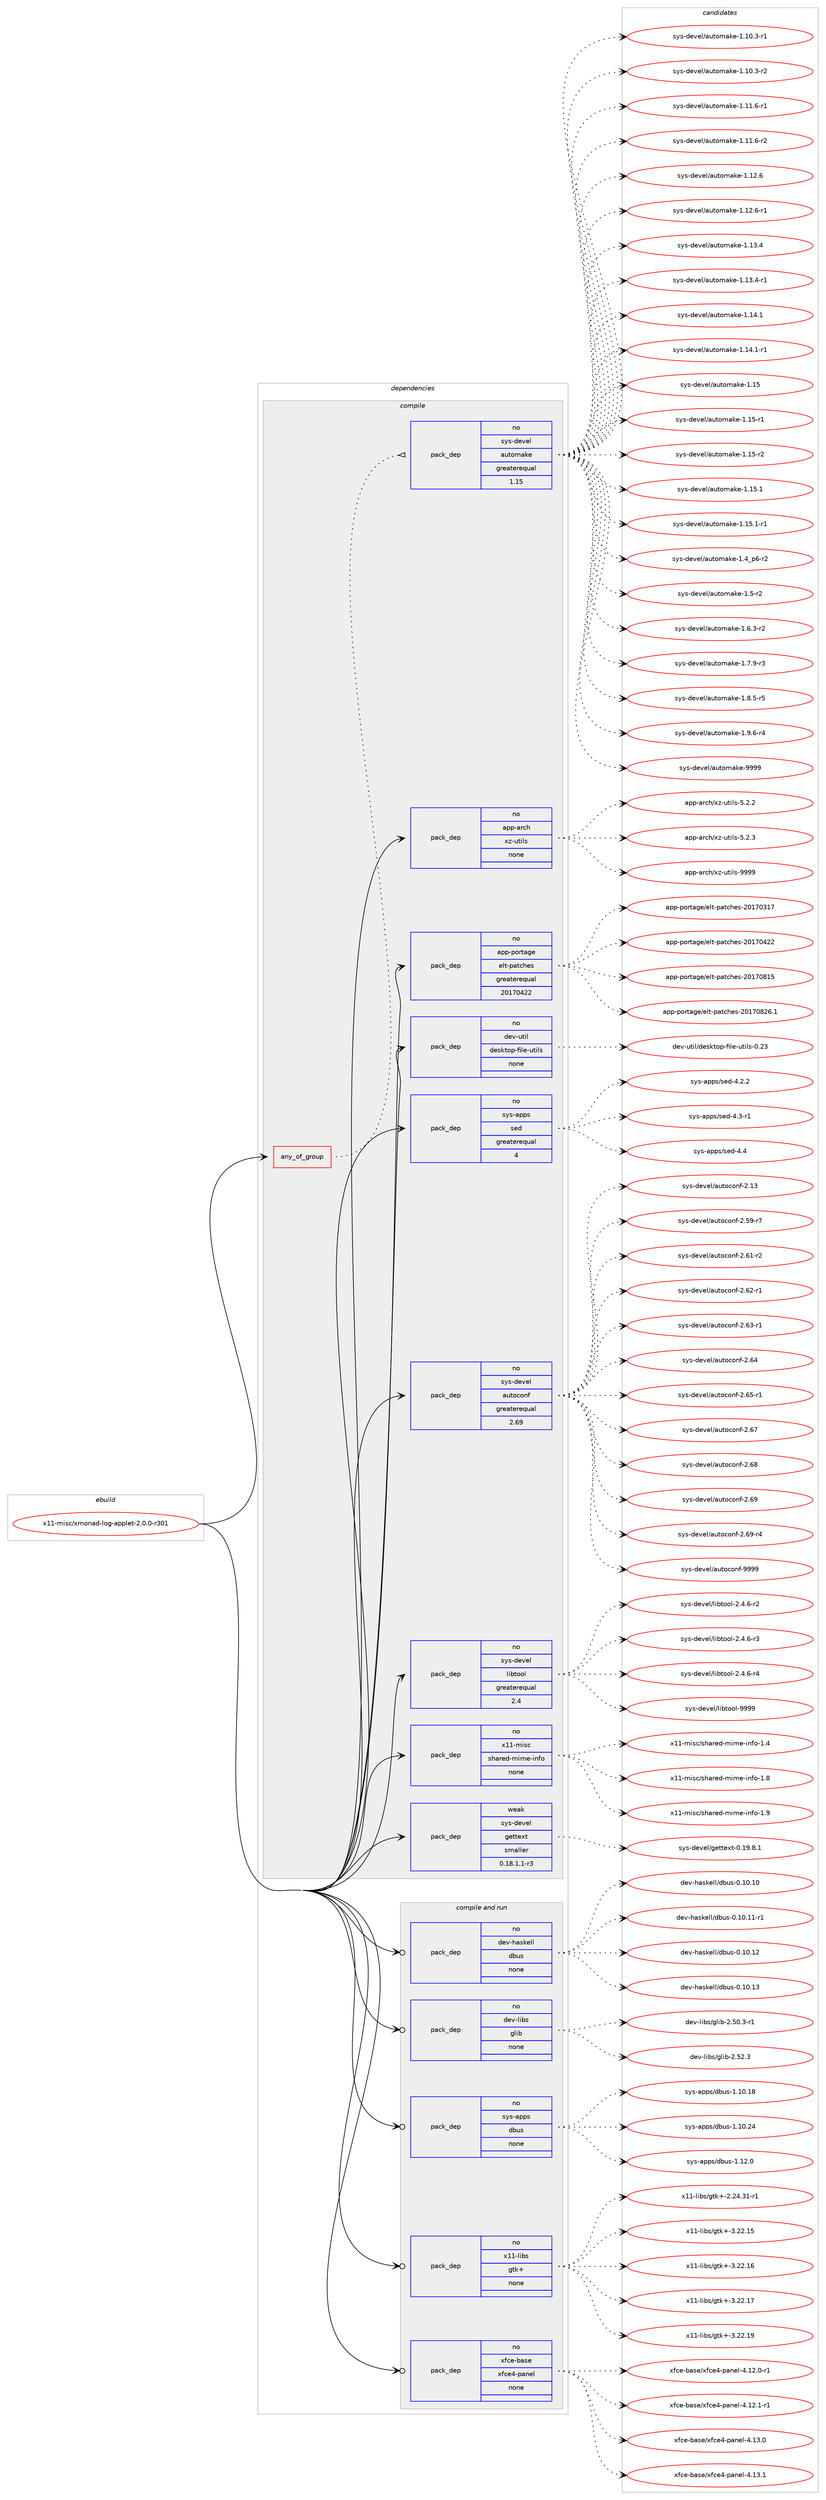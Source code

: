 digraph prolog {

# *************
# Graph options
# *************

newrank=true;
concentrate=true;
compound=true;
graph [rankdir=LR,fontname=Helvetica,fontsize=10,ranksep=1.5];#, ranksep=2.5, nodesep=0.2];
edge  [arrowhead=vee];
node  [fontname=Helvetica,fontsize=10];

# **********
# The ebuild
# **********

subgraph cluster_leftcol {
color=gray;
rank=same;
label=<<i>ebuild</i>>;
id [label="x11-misc/xmonad-log-applet-2.0.0-r301", color=red, width=4, href="../x11-misc/xmonad-log-applet-2.0.0-r301.svg"];
}

# ****************
# The dependencies
# ****************

subgraph cluster_midcol {
color=gray;
label=<<i>dependencies</i>>;
subgraph cluster_compile {
fillcolor="#eeeeee";
style=filled;
label=<<i>compile</i>>;
subgraph any9533 {
dependency525535 [label=<<TABLE BORDER="0" CELLBORDER="1" CELLSPACING="0" CELLPADDING="4"><TR><TD CELLPADDING="10">any_of_group</TD></TR></TABLE>>, shape=none, color=red];subgraph pack392195 {
dependency525536 [label=<<TABLE BORDER="0" CELLBORDER="1" CELLSPACING="0" CELLPADDING="4" WIDTH="220"><TR><TD ROWSPAN="6" CELLPADDING="30">pack_dep</TD></TR><TR><TD WIDTH="110">no</TD></TR><TR><TD>sys-devel</TD></TR><TR><TD>automake</TD></TR><TR><TD>greaterequal</TD></TR><TR><TD>1.15</TD></TR></TABLE>>, shape=none, color=blue];
}
dependency525535:e -> dependency525536:w [weight=20,style="dotted",arrowhead="oinv"];
}
id:e -> dependency525535:w [weight=20,style="solid",arrowhead="vee"];
subgraph pack392196 {
dependency525537 [label=<<TABLE BORDER="0" CELLBORDER="1" CELLSPACING="0" CELLPADDING="4" WIDTH="220"><TR><TD ROWSPAN="6" CELLPADDING="30">pack_dep</TD></TR><TR><TD WIDTH="110">no</TD></TR><TR><TD>app-arch</TD></TR><TR><TD>xz-utils</TD></TR><TR><TD>none</TD></TR><TR><TD></TD></TR></TABLE>>, shape=none, color=blue];
}
id:e -> dependency525537:w [weight=20,style="solid",arrowhead="vee"];
subgraph pack392197 {
dependency525538 [label=<<TABLE BORDER="0" CELLBORDER="1" CELLSPACING="0" CELLPADDING="4" WIDTH="220"><TR><TD ROWSPAN="6" CELLPADDING="30">pack_dep</TD></TR><TR><TD WIDTH="110">no</TD></TR><TR><TD>app-portage</TD></TR><TR><TD>elt-patches</TD></TR><TR><TD>greaterequal</TD></TR><TR><TD>20170422</TD></TR></TABLE>>, shape=none, color=blue];
}
id:e -> dependency525538:w [weight=20,style="solid",arrowhead="vee"];
subgraph pack392198 {
dependency525539 [label=<<TABLE BORDER="0" CELLBORDER="1" CELLSPACING="0" CELLPADDING="4" WIDTH="220"><TR><TD ROWSPAN="6" CELLPADDING="30">pack_dep</TD></TR><TR><TD WIDTH="110">no</TD></TR><TR><TD>dev-util</TD></TR><TR><TD>desktop-file-utils</TD></TR><TR><TD>none</TD></TR><TR><TD></TD></TR></TABLE>>, shape=none, color=blue];
}
id:e -> dependency525539:w [weight=20,style="solid",arrowhead="vee"];
subgraph pack392199 {
dependency525540 [label=<<TABLE BORDER="0" CELLBORDER="1" CELLSPACING="0" CELLPADDING="4" WIDTH="220"><TR><TD ROWSPAN="6" CELLPADDING="30">pack_dep</TD></TR><TR><TD WIDTH="110">no</TD></TR><TR><TD>sys-apps</TD></TR><TR><TD>sed</TD></TR><TR><TD>greaterequal</TD></TR><TR><TD>4</TD></TR></TABLE>>, shape=none, color=blue];
}
id:e -> dependency525540:w [weight=20,style="solid",arrowhead="vee"];
subgraph pack392200 {
dependency525541 [label=<<TABLE BORDER="0" CELLBORDER="1" CELLSPACING="0" CELLPADDING="4" WIDTH="220"><TR><TD ROWSPAN="6" CELLPADDING="30">pack_dep</TD></TR><TR><TD WIDTH="110">no</TD></TR><TR><TD>sys-devel</TD></TR><TR><TD>autoconf</TD></TR><TR><TD>greaterequal</TD></TR><TR><TD>2.69</TD></TR></TABLE>>, shape=none, color=blue];
}
id:e -> dependency525541:w [weight=20,style="solid",arrowhead="vee"];
subgraph pack392201 {
dependency525542 [label=<<TABLE BORDER="0" CELLBORDER="1" CELLSPACING="0" CELLPADDING="4" WIDTH="220"><TR><TD ROWSPAN="6" CELLPADDING="30">pack_dep</TD></TR><TR><TD WIDTH="110">no</TD></TR><TR><TD>sys-devel</TD></TR><TR><TD>libtool</TD></TR><TR><TD>greaterequal</TD></TR><TR><TD>2.4</TD></TR></TABLE>>, shape=none, color=blue];
}
id:e -> dependency525542:w [weight=20,style="solid",arrowhead="vee"];
subgraph pack392202 {
dependency525543 [label=<<TABLE BORDER="0" CELLBORDER="1" CELLSPACING="0" CELLPADDING="4" WIDTH="220"><TR><TD ROWSPAN="6" CELLPADDING="30">pack_dep</TD></TR><TR><TD WIDTH="110">no</TD></TR><TR><TD>x11-misc</TD></TR><TR><TD>shared-mime-info</TD></TR><TR><TD>none</TD></TR><TR><TD></TD></TR></TABLE>>, shape=none, color=blue];
}
id:e -> dependency525543:w [weight=20,style="solid",arrowhead="vee"];
subgraph pack392203 {
dependency525544 [label=<<TABLE BORDER="0" CELLBORDER="1" CELLSPACING="0" CELLPADDING="4" WIDTH="220"><TR><TD ROWSPAN="6" CELLPADDING="30">pack_dep</TD></TR><TR><TD WIDTH="110">weak</TD></TR><TR><TD>sys-devel</TD></TR><TR><TD>gettext</TD></TR><TR><TD>smaller</TD></TR><TR><TD>0.18.1.1-r3</TD></TR></TABLE>>, shape=none, color=blue];
}
id:e -> dependency525544:w [weight=20,style="solid",arrowhead="vee"];
}
subgraph cluster_compileandrun {
fillcolor="#eeeeee";
style=filled;
label=<<i>compile and run</i>>;
subgraph pack392204 {
dependency525545 [label=<<TABLE BORDER="0" CELLBORDER="1" CELLSPACING="0" CELLPADDING="4" WIDTH="220"><TR><TD ROWSPAN="6" CELLPADDING="30">pack_dep</TD></TR><TR><TD WIDTH="110">no</TD></TR><TR><TD>dev-haskell</TD></TR><TR><TD>dbus</TD></TR><TR><TD>none</TD></TR><TR><TD></TD></TR></TABLE>>, shape=none, color=blue];
}
id:e -> dependency525545:w [weight=20,style="solid",arrowhead="odotvee"];
subgraph pack392205 {
dependency525546 [label=<<TABLE BORDER="0" CELLBORDER="1" CELLSPACING="0" CELLPADDING="4" WIDTH="220"><TR><TD ROWSPAN="6" CELLPADDING="30">pack_dep</TD></TR><TR><TD WIDTH="110">no</TD></TR><TR><TD>dev-libs</TD></TR><TR><TD>glib</TD></TR><TR><TD>none</TD></TR><TR><TD></TD></TR></TABLE>>, shape=none, color=blue];
}
id:e -> dependency525546:w [weight=20,style="solid",arrowhead="odotvee"];
subgraph pack392206 {
dependency525547 [label=<<TABLE BORDER="0" CELLBORDER="1" CELLSPACING="0" CELLPADDING="4" WIDTH="220"><TR><TD ROWSPAN="6" CELLPADDING="30">pack_dep</TD></TR><TR><TD WIDTH="110">no</TD></TR><TR><TD>sys-apps</TD></TR><TR><TD>dbus</TD></TR><TR><TD>none</TD></TR><TR><TD></TD></TR></TABLE>>, shape=none, color=blue];
}
id:e -> dependency525547:w [weight=20,style="solid",arrowhead="odotvee"];
subgraph pack392207 {
dependency525548 [label=<<TABLE BORDER="0" CELLBORDER="1" CELLSPACING="0" CELLPADDING="4" WIDTH="220"><TR><TD ROWSPAN="6" CELLPADDING="30">pack_dep</TD></TR><TR><TD WIDTH="110">no</TD></TR><TR><TD>x11-libs</TD></TR><TR><TD>gtk+</TD></TR><TR><TD>none</TD></TR><TR><TD></TD></TR></TABLE>>, shape=none, color=blue];
}
id:e -> dependency525548:w [weight=20,style="solid",arrowhead="odotvee"];
subgraph pack392208 {
dependency525549 [label=<<TABLE BORDER="0" CELLBORDER="1" CELLSPACING="0" CELLPADDING="4" WIDTH="220"><TR><TD ROWSPAN="6" CELLPADDING="30">pack_dep</TD></TR><TR><TD WIDTH="110">no</TD></TR><TR><TD>xfce-base</TD></TR><TR><TD>xfce4-panel</TD></TR><TR><TD>none</TD></TR><TR><TD></TD></TR></TABLE>>, shape=none, color=blue];
}
id:e -> dependency525549:w [weight=20,style="solid",arrowhead="odotvee"];
}
subgraph cluster_run {
fillcolor="#eeeeee";
style=filled;
label=<<i>run</i>>;
}
}

# **************
# The candidates
# **************

subgraph cluster_choices {
rank=same;
color=gray;
label=<<i>candidates</i>>;

subgraph choice392195 {
color=black;
nodesep=1;
choice11512111545100101118101108479711711611110997107101454946494846514511449 [label="sys-devel/automake-1.10.3-r1", color=red, width=4,href="../sys-devel/automake-1.10.3-r1.svg"];
choice11512111545100101118101108479711711611110997107101454946494846514511450 [label="sys-devel/automake-1.10.3-r2", color=red, width=4,href="../sys-devel/automake-1.10.3-r2.svg"];
choice11512111545100101118101108479711711611110997107101454946494946544511449 [label="sys-devel/automake-1.11.6-r1", color=red, width=4,href="../sys-devel/automake-1.11.6-r1.svg"];
choice11512111545100101118101108479711711611110997107101454946494946544511450 [label="sys-devel/automake-1.11.6-r2", color=red, width=4,href="../sys-devel/automake-1.11.6-r2.svg"];
choice1151211154510010111810110847971171161111099710710145494649504654 [label="sys-devel/automake-1.12.6", color=red, width=4,href="../sys-devel/automake-1.12.6.svg"];
choice11512111545100101118101108479711711611110997107101454946495046544511449 [label="sys-devel/automake-1.12.6-r1", color=red, width=4,href="../sys-devel/automake-1.12.6-r1.svg"];
choice1151211154510010111810110847971171161111099710710145494649514652 [label="sys-devel/automake-1.13.4", color=red, width=4,href="../sys-devel/automake-1.13.4.svg"];
choice11512111545100101118101108479711711611110997107101454946495146524511449 [label="sys-devel/automake-1.13.4-r1", color=red, width=4,href="../sys-devel/automake-1.13.4-r1.svg"];
choice1151211154510010111810110847971171161111099710710145494649524649 [label="sys-devel/automake-1.14.1", color=red, width=4,href="../sys-devel/automake-1.14.1.svg"];
choice11512111545100101118101108479711711611110997107101454946495246494511449 [label="sys-devel/automake-1.14.1-r1", color=red, width=4,href="../sys-devel/automake-1.14.1-r1.svg"];
choice115121115451001011181011084797117116111109971071014549464953 [label="sys-devel/automake-1.15", color=red, width=4,href="../sys-devel/automake-1.15.svg"];
choice1151211154510010111810110847971171161111099710710145494649534511449 [label="sys-devel/automake-1.15-r1", color=red, width=4,href="../sys-devel/automake-1.15-r1.svg"];
choice1151211154510010111810110847971171161111099710710145494649534511450 [label="sys-devel/automake-1.15-r2", color=red, width=4,href="../sys-devel/automake-1.15-r2.svg"];
choice1151211154510010111810110847971171161111099710710145494649534649 [label="sys-devel/automake-1.15.1", color=red, width=4,href="../sys-devel/automake-1.15.1.svg"];
choice11512111545100101118101108479711711611110997107101454946495346494511449 [label="sys-devel/automake-1.15.1-r1", color=red, width=4,href="../sys-devel/automake-1.15.1-r1.svg"];
choice115121115451001011181011084797117116111109971071014549465295112544511450 [label="sys-devel/automake-1.4_p6-r2", color=red, width=4,href="../sys-devel/automake-1.4_p6-r2.svg"];
choice11512111545100101118101108479711711611110997107101454946534511450 [label="sys-devel/automake-1.5-r2", color=red, width=4,href="../sys-devel/automake-1.5-r2.svg"];
choice115121115451001011181011084797117116111109971071014549465446514511450 [label="sys-devel/automake-1.6.3-r2", color=red, width=4,href="../sys-devel/automake-1.6.3-r2.svg"];
choice115121115451001011181011084797117116111109971071014549465546574511451 [label="sys-devel/automake-1.7.9-r3", color=red, width=4,href="../sys-devel/automake-1.7.9-r3.svg"];
choice115121115451001011181011084797117116111109971071014549465646534511453 [label="sys-devel/automake-1.8.5-r5", color=red, width=4,href="../sys-devel/automake-1.8.5-r5.svg"];
choice115121115451001011181011084797117116111109971071014549465746544511452 [label="sys-devel/automake-1.9.6-r4", color=red, width=4,href="../sys-devel/automake-1.9.6-r4.svg"];
choice115121115451001011181011084797117116111109971071014557575757 [label="sys-devel/automake-9999", color=red, width=4,href="../sys-devel/automake-9999.svg"];
dependency525536:e -> choice11512111545100101118101108479711711611110997107101454946494846514511449:w [style=dotted,weight="100"];
dependency525536:e -> choice11512111545100101118101108479711711611110997107101454946494846514511450:w [style=dotted,weight="100"];
dependency525536:e -> choice11512111545100101118101108479711711611110997107101454946494946544511449:w [style=dotted,weight="100"];
dependency525536:e -> choice11512111545100101118101108479711711611110997107101454946494946544511450:w [style=dotted,weight="100"];
dependency525536:e -> choice1151211154510010111810110847971171161111099710710145494649504654:w [style=dotted,weight="100"];
dependency525536:e -> choice11512111545100101118101108479711711611110997107101454946495046544511449:w [style=dotted,weight="100"];
dependency525536:e -> choice1151211154510010111810110847971171161111099710710145494649514652:w [style=dotted,weight="100"];
dependency525536:e -> choice11512111545100101118101108479711711611110997107101454946495146524511449:w [style=dotted,weight="100"];
dependency525536:e -> choice1151211154510010111810110847971171161111099710710145494649524649:w [style=dotted,weight="100"];
dependency525536:e -> choice11512111545100101118101108479711711611110997107101454946495246494511449:w [style=dotted,weight="100"];
dependency525536:e -> choice115121115451001011181011084797117116111109971071014549464953:w [style=dotted,weight="100"];
dependency525536:e -> choice1151211154510010111810110847971171161111099710710145494649534511449:w [style=dotted,weight="100"];
dependency525536:e -> choice1151211154510010111810110847971171161111099710710145494649534511450:w [style=dotted,weight="100"];
dependency525536:e -> choice1151211154510010111810110847971171161111099710710145494649534649:w [style=dotted,weight="100"];
dependency525536:e -> choice11512111545100101118101108479711711611110997107101454946495346494511449:w [style=dotted,weight="100"];
dependency525536:e -> choice115121115451001011181011084797117116111109971071014549465295112544511450:w [style=dotted,weight="100"];
dependency525536:e -> choice11512111545100101118101108479711711611110997107101454946534511450:w [style=dotted,weight="100"];
dependency525536:e -> choice115121115451001011181011084797117116111109971071014549465446514511450:w [style=dotted,weight="100"];
dependency525536:e -> choice115121115451001011181011084797117116111109971071014549465546574511451:w [style=dotted,weight="100"];
dependency525536:e -> choice115121115451001011181011084797117116111109971071014549465646534511453:w [style=dotted,weight="100"];
dependency525536:e -> choice115121115451001011181011084797117116111109971071014549465746544511452:w [style=dotted,weight="100"];
dependency525536:e -> choice115121115451001011181011084797117116111109971071014557575757:w [style=dotted,weight="100"];
}
subgraph choice392196 {
color=black;
nodesep=1;
choice971121124597114991044712012245117116105108115455346504650 [label="app-arch/xz-utils-5.2.2", color=red, width=4,href="../app-arch/xz-utils-5.2.2.svg"];
choice971121124597114991044712012245117116105108115455346504651 [label="app-arch/xz-utils-5.2.3", color=red, width=4,href="../app-arch/xz-utils-5.2.3.svg"];
choice9711211245971149910447120122451171161051081154557575757 [label="app-arch/xz-utils-9999", color=red, width=4,href="../app-arch/xz-utils-9999.svg"];
dependency525537:e -> choice971121124597114991044712012245117116105108115455346504650:w [style=dotted,weight="100"];
dependency525537:e -> choice971121124597114991044712012245117116105108115455346504651:w [style=dotted,weight="100"];
dependency525537:e -> choice9711211245971149910447120122451171161051081154557575757:w [style=dotted,weight="100"];
}
subgraph choice392197 {
color=black;
nodesep=1;
choice97112112451121111141169710310147101108116451129711699104101115455048495548514955 [label="app-portage/elt-patches-20170317", color=red, width=4,href="../app-portage/elt-patches-20170317.svg"];
choice97112112451121111141169710310147101108116451129711699104101115455048495548525050 [label="app-portage/elt-patches-20170422", color=red, width=4,href="../app-portage/elt-patches-20170422.svg"];
choice97112112451121111141169710310147101108116451129711699104101115455048495548564953 [label="app-portage/elt-patches-20170815", color=red, width=4,href="../app-portage/elt-patches-20170815.svg"];
choice971121124511211111411697103101471011081164511297116991041011154550484955485650544649 [label="app-portage/elt-patches-20170826.1", color=red, width=4,href="../app-portage/elt-patches-20170826.1.svg"];
dependency525538:e -> choice97112112451121111141169710310147101108116451129711699104101115455048495548514955:w [style=dotted,weight="100"];
dependency525538:e -> choice97112112451121111141169710310147101108116451129711699104101115455048495548525050:w [style=dotted,weight="100"];
dependency525538:e -> choice97112112451121111141169710310147101108116451129711699104101115455048495548564953:w [style=dotted,weight="100"];
dependency525538:e -> choice971121124511211111411697103101471011081164511297116991041011154550484955485650544649:w [style=dotted,weight="100"];
}
subgraph choice392198 {
color=black;
nodesep=1;
choice100101118451171161051084710010111510711611111245102105108101451171161051081154548465051 [label="dev-util/desktop-file-utils-0.23", color=red, width=4,href="../dev-util/desktop-file-utils-0.23.svg"];
dependency525539:e -> choice100101118451171161051084710010111510711611111245102105108101451171161051081154548465051:w [style=dotted,weight="100"];
}
subgraph choice392199 {
color=black;
nodesep=1;
choice115121115459711211211547115101100455246504650 [label="sys-apps/sed-4.2.2", color=red, width=4,href="../sys-apps/sed-4.2.2.svg"];
choice115121115459711211211547115101100455246514511449 [label="sys-apps/sed-4.3-r1", color=red, width=4,href="../sys-apps/sed-4.3-r1.svg"];
choice11512111545971121121154711510110045524652 [label="sys-apps/sed-4.4", color=red, width=4,href="../sys-apps/sed-4.4.svg"];
dependency525540:e -> choice115121115459711211211547115101100455246504650:w [style=dotted,weight="100"];
dependency525540:e -> choice115121115459711211211547115101100455246514511449:w [style=dotted,weight="100"];
dependency525540:e -> choice11512111545971121121154711510110045524652:w [style=dotted,weight="100"];
}
subgraph choice392200 {
color=black;
nodesep=1;
choice115121115451001011181011084797117116111991111101024550464951 [label="sys-devel/autoconf-2.13", color=red, width=4,href="../sys-devel/autoconf-2.13.svg"];
choice1151211154510010111810110847971171161119911111010245504653574511455 [label="sys-devel/autoconf-2.59-r7", color=red, width=4,href="../sys-devel/autoconf-2.59-r7.svg"];
choice1151211154510010111810110847971171161119911111010245504654494511450 [label="sys-devel/autoconf-2.61-r2", color=red, width=4,href="../sys-devel/autoconf-2.61-r2.svg"];
choice1151211154510010111810110847971171161119911111010245504654504511449 [label="sys-devel/autoconf-2.62-r1", color=red, width=4,href="../sys-devel/autoconf-2.62-r1.svg"];
choice1151211154510010111810110847971171161119911111010245504654514511449 [label="sys-devel/autoconf-2.63-r1", color=red, width=4,href="../sys-devel/autoconf-2.63-r1.svg"];
choice115121115451001011181011084797117116111991111101024550465452 [label="sys-devel/autoconf-2.64", color=red, width=4,href="../sys-devel/autoconf-2.64.svg"];
choice1151211154510010111810110847971171161119911111010245504654534511449 [label="sys-devel/autoconf-2.65-r1", color=red, width=4,href="../sys-devel/autoconf-2.65-r1.svg"];
choice115121115451001011181011084797117116111991111101024550465455 [label="sys-devel/autoconf-2.67", color=red, width=4,href="../sys-devel/autoconf-2.67.svg"];
choice115121115451001011181011084797117116111991111101024550465456 [label="sys-devel/autoconf-2.68", color=red, width=4,href="../sys-devel/autoconf-2.68.svg"];
choice115121115451001011181011084797117116111991111101024550465457 [label="sys-devel/autoconf-2.69", color=red, width=4,href="../sys-devel/autoconf-2.69.svg"];
choice1151211154510010111810110847971171161119911111010245504654574511452 [label="sys-devel/autoconf-2.69-r4", color=red, width=4,href="../sys-devel/autoconf-2.69-r4.svg"];
choice115121115451001011181011084797117116111991111101024557575757 [label="sys-devel/autoconf-9999", color=red, width=4,href="../sys-devel/autoconf-9999.svg"];
dependency525541:e -> choice115121115451001011181011084797117116111991111101024550464951:w [style=dotted,weight="100"];
dependency525541:e -> choice1151211154510010111810110847971171161119911111010245504653574511455:w [style=dotted,weight="100"];
dependency525541:e -> choice1151211154510010111810110847971171161119911111010245504654494511450:w [style=dotted,weight="100"];
dependency525541:e -> choice1151211154510010111810110847971171161119911111010245504654504511449:w [style=dotted,weight="100"];
dependency525541:e -> choice1151211154510010111810110847971171161119911111010245504654514511449:w [style=dotted,weight="100"];
dependency525541:e -> choice115121115451001011181011084797117116111991111101024550465452:w [style=dotted,weight="100"];
dependency525541:e -> choice1151211154510010111810110847971171161119911111010245504654534511449:w [style=dotted,weight="100"];
dependency525541:e -> choice115121115451001011181011084797117116111991111101024550465455:w [style=dotted,weight="100"];
dependency525541:e -> choice115121115451001011181011084797117116111991111101024550465456:w [style=dotted,weight="100"];
dependency525541:e -> choice115121115451001011181011084797117116111991111101024550465457:w [style=dotted,weight="100"];
dependency525541:e -> choice1151211154510010111810110847971171161119911111010245504654574511452:w [style=dotted,weight="100"];
dependency525541:e -> choice115121115451001011181011084797117116111991111101024557575757:w [style=dotted,weight="100"];
}
subgraph choice392201 {
color=black;
nodesep=1;
choice1151211154510010111810110847108105981161111111084550465246544511450 [label="sys-devel/libtool-2.4.6-r2", color=red, width=4,href="../sys-devel/libtool-2.4.6-r2.svg"];
choice1151211154510010111810110847108105981161111111084550465246544511451 [label="sys-devel/libtool-2.4.6-r3", color=red, width=4,href="../sys-devel/libtool-2.4.6-r3.svg"];
choice1151211154510010111810110847108105981161111111084550465246544511452 [label="sys-devel/libtool-2.4.6-r4", color=red, width=4,href="../sys-devel/libtool-2.4.6-r4.svg"];
choice1151211154510010111810110847108105981161111111084557575757 [label="sys-devel/libtool-9999", color=red, width=4,href="../sys-devel/libtool-9999.svg"];
dependency525542:e -> choice1151211154510010111810110847108105981161111111084550465246544511450:w [style=dotted,weight="100"];
dependency525542:e -> choice1151211154510010111810110847108105981161111111084550465246544511451:w [style=dotted,weight="100"];
dependency525542:e -> choice1151211154510010111810110847108105981161111111084550465246544511452:w [style=dotted,weight="100"];
dependency525542:e -> choice1151211154510010111810110847108105981161111111084557575757:w [style=dotted,weight="100"];
}
subgraph choice392202 {
color=black;
nodesep=1;
choice120494945109105115994711510497114101100451091051091014510511010211145494652 [label="x11-misc/shared-mime-info-1.4", color=red, width=4,href="../x11-misc/shared-mime-info-1.4.svg"];
choice120494945109105115994711510497114101100451091051091014510511010211145494656 [label="x11-misc/shared-mime-info-1.8", color=red, width=4,href="../x11-misc/shared-mime-info-1.8.svg"];
choice120494945109105115994711510497114101100451091051091014510511010211145494657 [label="x11-misc/shared-mime-info-1.9", color=red, width=4,href="../x11-misc/shared-mime-info-1.9.svg"];
dependency525543:e -> choice120494945109105115994711510497114101100451091051091014510511010211145494652:w [style=dotted,weight="100"];
dependency525543:e -> choice120494945109105115994711510497114101100451091051091014510511010211145494656:w [style=dotted,weight="100"];
dependency525543:e -> choice120494945109105115994711510497114101100451091051091014510511010211145494657:w [style=dotted,weight="100"];
}
subgraph choice392203 {
color=black;
nodesep=1;
choice1151211154510010111810110847103101116116101120116454846495746564649 [label="sys-devel/gettext-0.19.8.1", color=red, width=4,href="../sys-devel/gettext-0.19.8.1.svg"];
dependency525544:e -> choice1151211154510010111810110847103101116116101120116454846495746564649:w [style=dotted,weight="100"];
}
subgraph choice392204 {
color=black;
nodesep=1;
choice100101118451049711510710110810847100981171154548464948464948 [label="dev-haskell/dbus-0.10.10", color=red, width=4,href="../dev-haskell/dbus-0.10.10.svg"];
choice1001011184510497115107101108108471009811711545484649484649494511449 [label="dev-haskell/dbus-0.10.11-r1", color=red, width=4,href="../dev-haskell/dbus-0.10.11-r1.svg"];
choice100101118451049711510710110810847100981171154548464948464950 [label="dev-haskell/dbus-0.10.12", color=red, width=4,href="../dev-haskell/dbus-0.10.12.svg"];
choice100101118451049711510710110810847100981171154548464948464951 [label="dev-haskell/dbus-0.10.13", color=red, width=4,href="../dev-haskell/dbus-0.10.13.svg"];
dependency525545:e -> choice100101118451049711510710110810847100981171154548464948464948:w [style=dotted,weight="100"];
dependency525545:e -> choice1001011184510497115107101108108471009811711545484649484649494511449:w [style=dotted,weight="100"];
dependency525545:e -> choice100101118451049711510710110810847100981171154548464948464950:w [style=dotted,weight="100"];
dependency525545:e -> choice100101118451049711510710110810847100981171154548464948464951:w [style=dotted,weight="100"];
}
subgraph choice392205 {
color=black;
nodesep=1;
choice10010111845108105981154710310810598455046534846514511449 [label="dev-libs/glib-2.50.3-r1", color=red, width=4,href="../dev-libs/glib-2.50.3-r1.svg"];
choice1001011184510810598115471031081059845504653504651 [label="dev-libs/glib-2.52.3", color=red, width=4,href="../dev-libs/glib-2.52.3.svg"];
dependency525546:e -> choice10010111845108105981154710310810598455046534846514511449:w [style=dotted,weight="100"];
dependency525546:e -> choice1001011184510810598115471031081059845504653504651:w [style=dotted,weight="100"];
}
subgraph choice392206 {
color=black;
nodesep=1;
choice115121115459711211211547100981171154549464948464956 [label="sys-apps/dbus-1.10.18", color=red, width=4,href="../sys-apps/dbus-1.10.18.svg"];
choice115121115459711211211547100981171154549464948465052 [label="sys-apps/dbus-1.10.24", color=red, width=4,href="../sys-apps/dbus-1.10.24.svg"];
choice1151211154597112112115471009811711545494649504648 [label="sys-apps/dbus-1.12.0", color=red, width=4,href="../sys-apps/dbus-1.12.0.svg"];
dependency525547:e -> choice115121115459711211211547100981171154549464948464956:w [style=dotted,weight="100"];
dependency525547:e -> choice115121115459711211211547100981171154549464948465052:w [style=dotted,weight="100"];
dependency525547:e -> choice1151211154597112112115471009811711545494649504648:w [style=dotted,weight="100"];
}
subgraph choice392207 {
color=black;
nodesep=1;
choice12049494510810598115471031161074345504650524651494511449 [label="x11-libs/gtk+-2.24.31-r1", color=red, width=4,href="../x11-libs/gtk+-2.24.31-r1.svg"];
choice1204949451081059811547103116107434551465050464953 [label="x11-libs/gtk+-3.22.15", color=red, width=4,href="../x11-libs/gtk+-3.22.15.svg"];
choice1204949451081059811547103116107434551465050464954 [label="x11-libs/gtk+-3.22.16", color=red, width=4,href="../x11-libs/gtk+-3.22.16.svg"];
choice1204949451081059811547103116107434551465050464955 [label="x11-libs/gtk+-3.22.17", color=red, width=4,href="../x11-libs/gtk+-3.22.17.svg"];
choice1204949451081059811547103116107434551465050464957 [label="x11-libs/gtk+-3.22.19", color=red, width=4,href="../x11-libs/gtk+-3.22.19.svg"];
dependency525548:e -> choice12049494510810598115471031161074345504650524651494511449:w [style=dotted,weight="100"];
dependency525548:e -> choice1204949451081059811547103116107434551465050464953:w [style=dotted,weight="100"];
dependency525548:e -> choice1204949451081059811547103116107434551465050464954:w [style=dotted,weight="100"];
dependency525548:e -> choice1204949451081059811547103116107434551465050464955:w [style=dotted,weight="100"];
dependency525548:e -> choice1204949451081059811547103116107434551465050464957:w [style=dotted,weight="100"];
}
subgraph choice392208 {
color=black;
nodesep=1;
choice120102991014598971151014712010299101524511297110101108455246495046484511449 [label="xfce-base/xfce4-panel-4.12.0-r1", color=red, width=4,href="../xfce-base/xfce4-panel-4.12.0-r1.svg"];
choice120102991014598971151014712010299101524511297110101108455246495046494511449 [label="xfce-base/xfce4-panel-4.12.1-r1", color=red, width=4,href="../xfce-base/xfce4-panel-4.12.1-r1.svg"];
choice12010299101459897115101471201029910152451129711010110845524649514648 [label="xfce-base/xfce4-panel-4.13.0", color=red, width=4,href="../xfce-base/xfce4-panel-4.13.0.svg"];
choice12010299101459897115101471201029910152451129711010110845524649514649 [label="xfce-base/xfce4-panel-4.13.1", color=red, width=4,href="../xfce-base/xfce4-panel-4.13.1.svg"];
dependency525549:e -> choice120102991014598971151014712010299101524511297110101108455246495046484511449:w [style=dotted,weight="100"];
dependency525549:e -> choice120102991014598971151014712010299101524511297110101108455246495046494511449:w [style=dotted,weight="100"];
dependency525549:e -> choice12010299101459897115101471201029910152451129711010110845524649514648:w [style=dotted,weight="100"];
dependency525549:e -> choice12010299101459897115101471201029910152451129711010110845524649514649:w [style=dotted,weight="100"];
}
}

}
